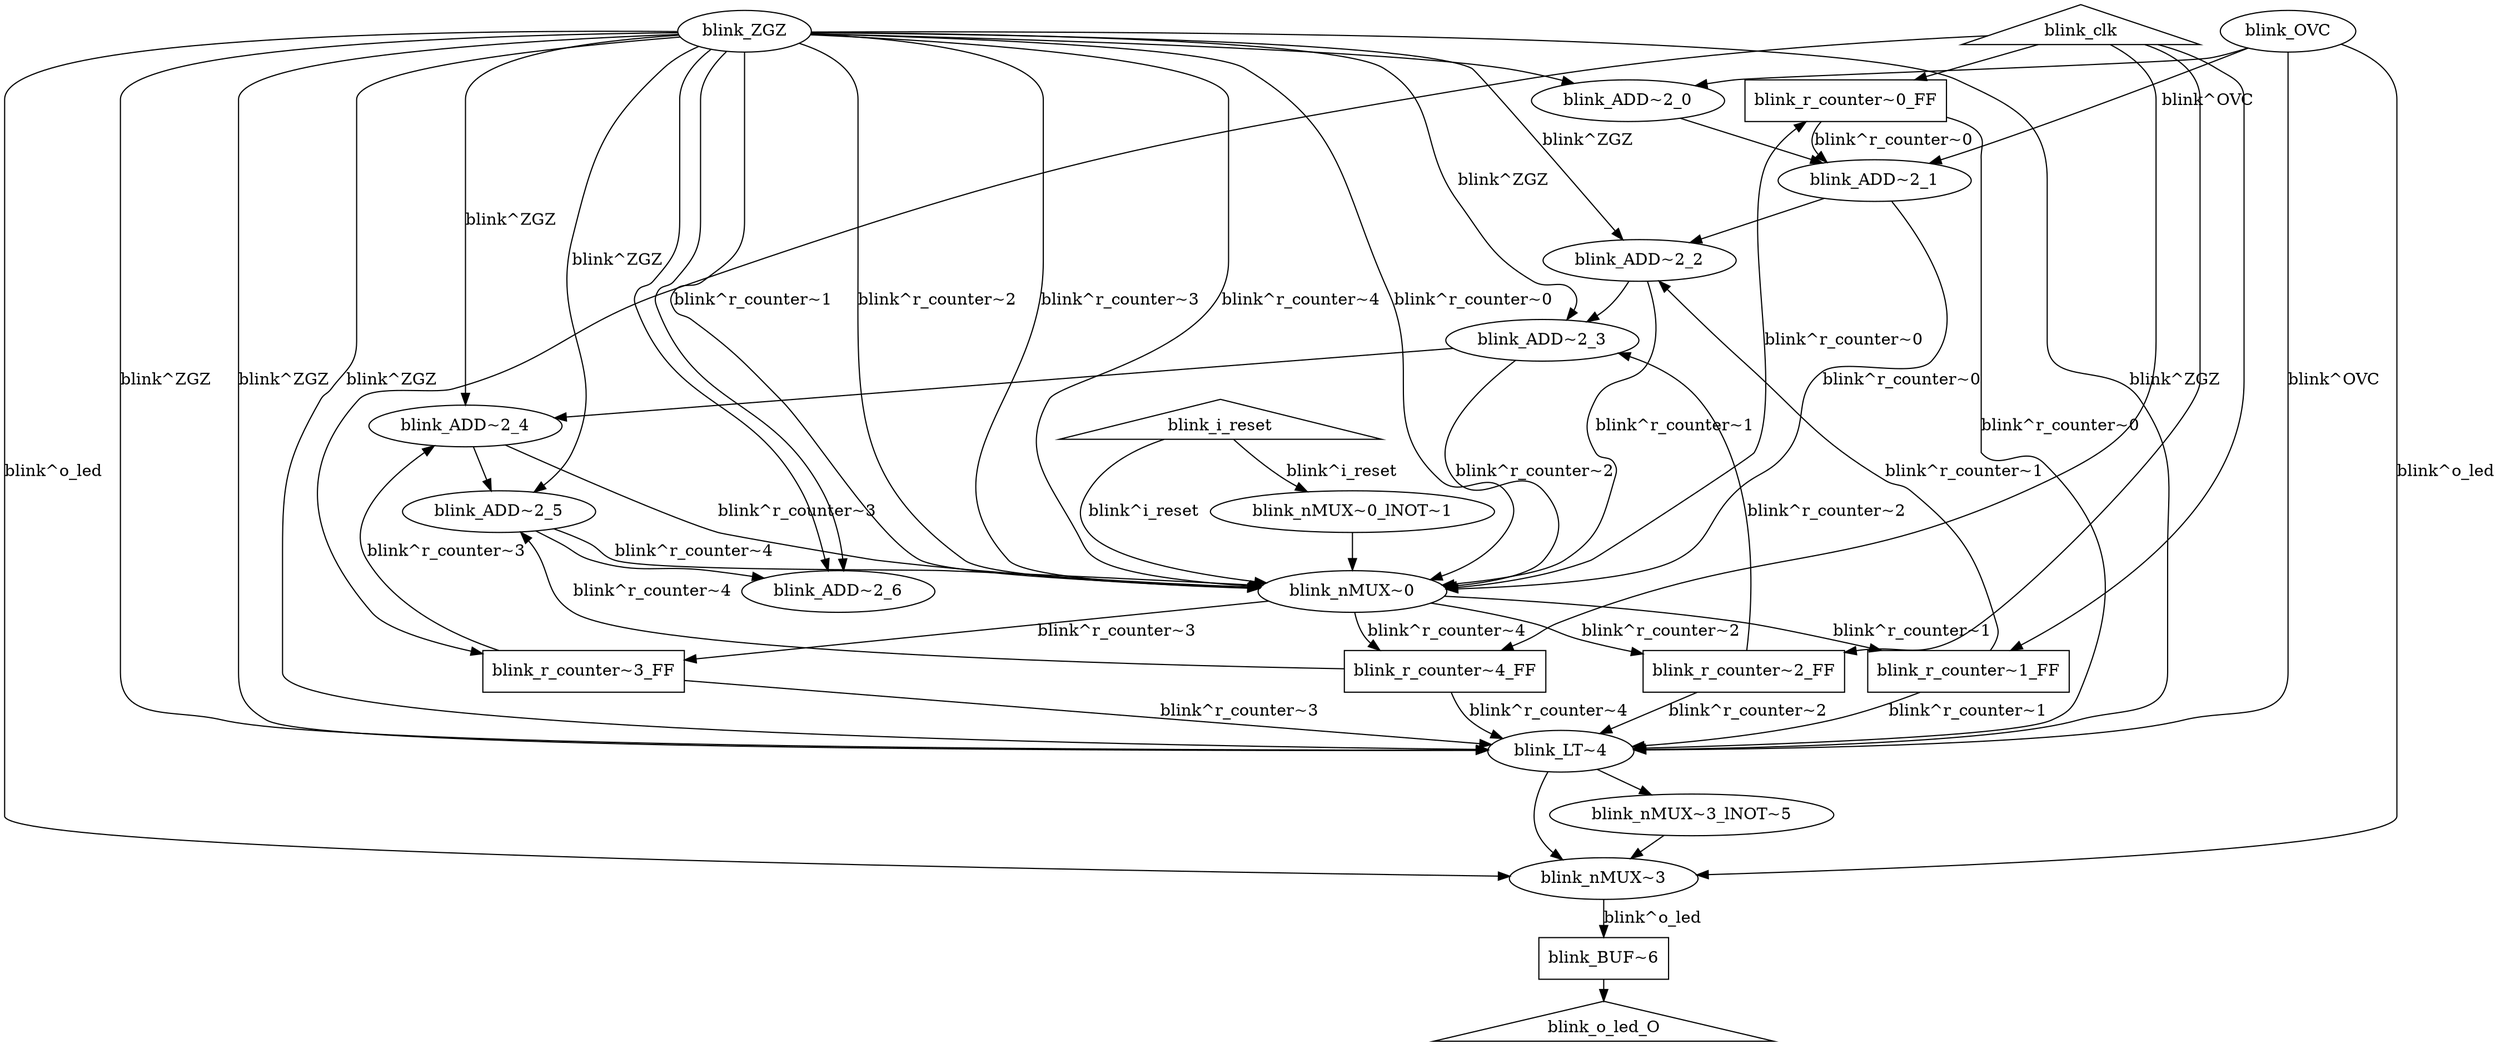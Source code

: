 digraph G {
	ranksep=.25;
	"blink_clk" [shape=triangle];
	"blink_clk" -> "blink_r_counter~0_FF";
	"blink_r_counter~0_FF" [shape=box];
	"blink_r_counter~0_FF" -> "blink_ADD~2_1"[label="blink^r_counter~0"];
	"blink_ADD~2_1"
	"blink_ADD~2_1" -> "blink_ADD~2_2";
	"blink_ADD~2_2"
	"blink_ADD~2_2" -> "blink_ADD~2_3";
	"blink_ADD~2_3"
	"blink_ADD~2_3" -> "blink_ADD~2_4";
	"blink_ADD~2_4"
	"blink_ADD~2_4" -> "blink_ADD~2_5";
	"blink_ADD~2_5"
	"blink_ADD~2_5" -> "blink_ADD~2_6";
	"blink_ADD~2_6"
	"blink_ADD~2_5" -> "blink_nMUX~0"[label="blink^r_counter~4"];
	"blink_nMUX~0"
	"blink_nMUX~0" -> "blink_r_counter~0_FF"[label="blink^r_counter~0"];
	"blink_nMUX~0" -> "blink_r_counter~1_FF"[label="blink^r_counter~1"];
	"blink_r_counter~1_FF" [shape=box];
	"blink_r_counter~1_FF" -> "blink_ADD~2_2"[label="blink^r_counter~1"];
	"blink_r_counter~1_FF" -> "blink_LT~4"[label="blink^r_counter~1"];
	"blink_LT~4"
	"blink_LT~4" -> "blink_nMUX~3";
	"blink_nMUX~3"
	"blink_nMUX~3" -> "blink_BUF~6"[label="blink^o_led"];
	"blink_BUF~6" [shape=box];
	"blink_BUF~6" -> "blink_o_led_O";
	"blink_o_led_O" [shape=triangle];
	"blink_LT~4" -> "blink_nMUX~3_lNOT~5";
	"blink_nMUX~3_lNOT~5"
	"blink_nMUX~3_lNOT~5" -> "blink_nMUX~3";
	"blink_nMUX~0" -> "blink_r_counter~2_FF"[label="blink^r_counter~2"];
	"blink_r_counter~2_FF" [shape=box];
	"blink_r_counter~2_FF" -> "blink_ADD~2_3"[label="blink^r_counter~2"];
	"blink_r_counter~2_FF" -> "blink_LT~4"[label="blink^r_counter~2"];
	"blink_nMUX~0" -> "blink_r_counter~3_FF"[label="blink^r_counter~3"];
	"blink_r_counter~3_FF" [shape=box];
	"blink_r_counter~3_FF" -> "blink_ADD~2_4"[label="blink^r_counter~3"];
	"blink_r_counter~3_FF" -> "blink_LT~4"[label="blink^r_counter~3"];
	"blink_nMUX~0" -> "blink_r_counter~4_FF"[label="blink^r_counter~4"];
	"blink_r_counter~4_FF" [shape=box];
	"blink_r_counter~4_FF" -> "blink_ADD~2_5"[label="blink^r_counter~4"];
	"blink_r_counter~4_FF" -> "blink_LT~4"[label="blink^r_counter~4"];
	"blink_ADD~2_4" -> "blink_nMUX~0"[label="blink^r_counter~3"];
	"blink_ADD~2_3" -> "blink_nMUX~0"[label="blink^r_counter~2"];
	"blink_ADD~2_2" -> "blink_nMUX~0"[label="blink^r_counter~1"];
	"blink_ADD~2_1" -> "blink_nMUX~0"[label="blink^r_counter~0"];
	"blink_r_counter~0_FF" -> "blink_LT~4"[label="blink^r_counter~0"];
	"blink_clk" -> "blink_r_counter~1_FF";
	"blink_clk" -> "blink_r_counter~2_FF";
	"blink_clk" -> "blink_r_counter~3_FF";
	"blink_clk" -> "blink_r_counter~4_FF";
	"blink_i_reset" [shape=triangle];
	"blink_i_reset" -> "blink_nMUX~0"[label="blink^i_reset"];
	"blink_i_reset" -> "blink_nMUX~0_lNOT~1"[label="blink^i_reset"];
	"blink_nMUX~0_lNOT~1"
	"blink_nMUX~0_lNOT~1" -> "blink_nMUX~0";
	"blink_ZGZ"
	"blink_ZGZ" -> "blink_nMUX~0"[label="blink^r_counter~0"];
	"blink_ZGZ" -> "blink_nMUX~0"[label="blink^r_counter~1"];
	"blink_ZGZ" -> "blink_nMUX~0"[label="blink^r_counter~2"];
	"blink_ZGZ" -> "blink_nMUX~0"[label="blink^r_counter~3"];
	"blink_ZGZ" -> "blink_nMUX~0"[label="blink^r_counter~4"];
	"blink_ZGZ" -> "blink_ADD~2_2"[label="blink^ZGZ"];
	"blink_ZGZ" -> "blink_ADD~2_3"[label="blink^ZGZ"];
	"blink_ZGZ" -> "blink_ADD~2_4"[label="blink^ZGZ"];
	"blink_ZGZ" -> "blink_ADD~2_5"[label="blink^ZGZ"];
	"blink_ZGZ" -> "blink_LT~4"[label="blink^ZGZ"];
	"blink_ZGZ" -> "blink_LT~4"[label="blink^ZGZ"];
	"blink_ZGZ" -> "blink_LT~4"[label="blink^ZGZ"];
	"blink_ZGZ" -> "blink_LT~4"[label="blink^ZGZ"];
	"blink_ZGZ" -> "blink_nMUX~3"[label="blink^o_led"];
	"blink_ZGZ" -> "blink_ADD~2_0";
	"blink_ADD~2_0"
	"blink_ADD~2_0" -> "blink_ADD~2_1";
	"blink_ZGZ" -> "blink_ADD~2_6";
	"blink_ZGZ" -> "blink_ADD~2_6";
	"blink_OVC"
	"blink_OVC" -> "blink_ADD~2_1"[label="blink^OVC"];
	"blink_OVC" -> "blink_LT~4"[label="blink^OVC"];
	"blink_OVC" -> "blink_nMUX~3"[label="blink^o_led"];
	"blink_OVC" -> "blink_ADD~2_0";
}
